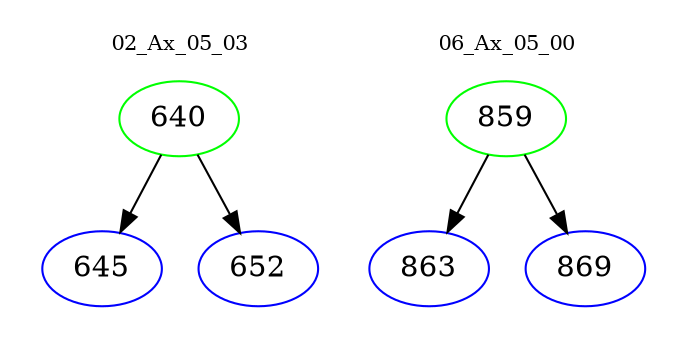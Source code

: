 digraph{
subgraph cluster_0 {
color = white
label = "02_Ax_05_03";
fontsize=10;
T0_640 [label="640", color="green"]
T0_640 -> T0_645 [color="black"]
T0_645 [label="645", color="blue"]
T0_640 -> T0_652 [color="black"]
T0_652 [label="652", color="blue"]
}
subgraph cluster_1 {
color = white
label = "06_Ax_05_00";
fontsize=10;
T1_859 [label="859", color="green"]
T1_859 -> T1_863 [color="black"]
T1_863 [label="863", color="blue"]
T1_859 -> T1_869 [color="black"]
T1_869 [label="869", color="blue"]
}
}
